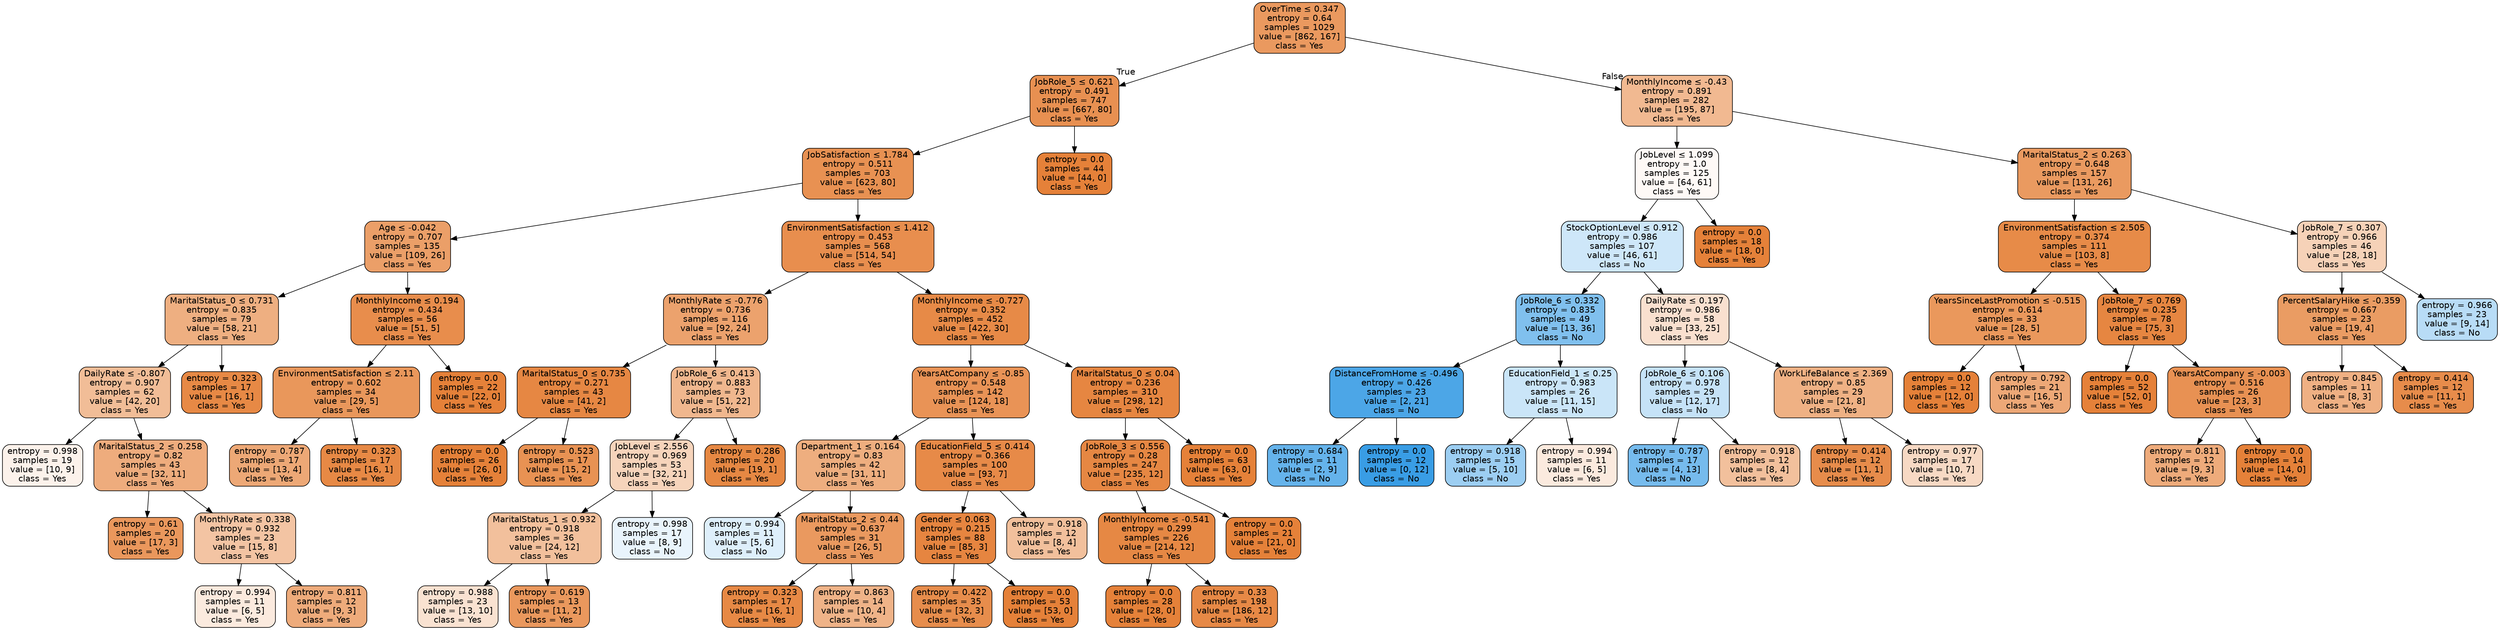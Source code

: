 digraph Tree {
node [shape=box, style="filled, rounded", color="black", fontname="helvetica"] ;
edge [fontname="helvetica"] ;
0 [label=<OverTime &le; 0.347<br/>entropy = 0.64<br/>samples = 1029<br/>value = [862, 167]<br/>class = Yes>, fillcolor="#ea995f"] ;
1 [label=<JobRole_5 &le; 0.621<br/>entropy = 0.491<br/>samples = 747<br/>value = [667, 80]<br/>class = Yes>, fillcolor="#e89051"] ;
0 -> 1 [labeldistance=2.5, labelangle=45, headlabel="True"] ;
2 [label=<JobSatisfaction &le; 1.784<br/>entropy = 0.511<br/>samples = 703<br/>value = [623, 80]<br/>class = Yes>, fillcolor="#e89152"] ;
1 -> 2 ;
3 [label=<Age &le; -0.042<br/>entropy = 0.707<br/>samples = 135<br/>value = [109, 26]<br/>class = Yes>, fillcolor="#eb9f68"] ;
2 -> 3 ;
4 [label=<MaritalStatus_0 &le; 0.731<br/>entropy = 0.835<br/>samples = 79<br/>value = [58, 21]<br/>class = Yes>, fillcolor="#eeaf81"] ;
3 -> 4 ;
5 [label=<DailyRate &le; -0.807<br/>entropy = 0.907<br/>samples = 62<br/>value = [42, 20]<br/>class = Yes>, fillcolor="#f1bd97"] ;
4 -> 5 ;
6 [label=<entropy = 0.998<br/>samples = 19<br/>value = [10, 9]<br/>class = Yes>, fillcolor="#fcf2eb"] ;
5 -> 6 ;
7 [label=<MaritalStatus_2 &le; 0.258<br/>entropy = 0.82<br/>samples = 43<br/>value = [32, 11]<br/>class = Yes>, fillcolor="#eeac7d"] ;
5 -> 7 ;
8 [label=<entropy = 0.61<br/>samples = 20<br/>value = [17, 3]<br/>class = Yes>, fillcolor="#ea975c"] ;
7 -> 8 ;
9 [label=<MonthlyRate &le; 0.338<br/>entropy = 0.932<br/>samples = 23<br/>value = [15, 8]<br/>class = Yes>, fillcolor="#f3c4a3"] ;
7 -> 9 ;
10 [label=<entropy = 0.994<br/>samples = 11<br/>value = [6, 5]<br/>class = Yes>, fillcolor="#fbeade"] ;
9 -> 10 ;
11 [label=<entropy = 0.811<br/>samples = 12<br/>value = [9, 3]<br/>class = Yes>, fillcolor="#eeab7b"] ;
9 -> 11 ;
12 [label=<entropy = 0.323<br/>samples = 17<br/>value = [16, 1]<br/>class = Yes>, fillcolor="#e78945"] ;
4 -> 12 ;
13 [label=<MonthlyIncome &le; 0.194<br/>entropy = 0.434<br/>samples = 56<br/>value = [51, 5]<br/>class = Yes>, fillcolor="#e88d4c"] ;
3 -> 13 ;
14 [label=<EnvironmentSatisfaction &le; 2.11<br/>entropy = 0.602<br/>samples = 34<br/>value = [29, 5]<br/>class = Yes>, fillcolor="#e9975b"] ;
13 -> 14 ;
15 [label=<entropy = 0.787<br/>samples = 17<br/>value = [13, 4]<br/>class = Yes>, fillcolor="#eda876"] ;
14 -> 15 ;
16 [label=<entropy = 0.323<br/>samples = 17<br/>value = [16, 1]<br/>class = Yes>, fillcolor="#e78945"] ;
14 -> 16 ;
17 [label=<entropy = 0.0<br/>samples = 22<br/>value = [22, 0]<br/>class = Yes>, fillcolor="#e58139"] ;
13 -> 17 ;
18 [label=<EnvironmentSatisfaction &le; 1.412<br/>entropy = 0.453<br/>samples = 568<br/>value = [514, 54]<br/>class = Yes>, fillcolor="#e88e4e"] ;
2 -> 18 ;
19 [label=<MonthlyRate &le; -0.776<br/>entropy = 0.736<br/>samples = 116<br/>value = [92, 24]<br/>class = Yes>, fillcolor="#eca26d"] ;
18 -> 19 ;
20 [label=<MaritalStatus_0 &le; 0.735<br/>entropy = 0.271<br/>samples = 43<br/>value = [41, 2]<br/>class = Yes>, fillcolor="#e68743"] ;
19 -> 20 ;
21 [label=<entropy = 0.0<br/>samples = 26<br/>value = [26, 0]<br/>class = Yes>, fillcolor="#e58139"] ;
20 -> 21 ;
22 [label=<entropy = 0.523<br/>samples = 17<br/>value = [15, 2]<br/>class = Yes>, fillcolor="#e89253"] ;
20 -> 22 ;
23 [label=<JobRole_6 &le; 0.413<br/>entropy = 0.883<br/>samples = 73<br/>value = [51, 22]<br/>class = Yes>, fillcolor="#f0b78e"] ;
19 -> 23 ;
24 [label=<JobLevel &le; 2.556<br/>entropy = 0.969<br/>samples = 53<br/>value = [32, 21]<br/>class = Yes>, fillcolor="#f6d4bb"] ;
23 -> 24 ;
25 [label=<MaritalStatus_1 &le; 0.932<br/>entropy = 0.918<br/>samples = 36<br/>value = [24, 12]<br/>class = Yes>, fillcolor="#f2c09c"] ;
24 -> 25 ;
26 [label=<entropy = 0.988<br/>samples = 23<br/>value = [13, 10]<br/>class = Yes>, fillcolor="#f9e2d1"] ;
25 -> 26 ;
27 [label=<entropy = 0.619<br/>samples = 13<br/>value = [11, 2]<br/>class = Yes>, fillcolor="#ea985d"] ;
25 -> 27 ;
28 [label=<entropy = 0.998<br/>samples = 17<br/>value = [8, 9]<br/>class = No>, fillcolor="#e9f4fc"] ;
24 -> 28 ;
29 [label=<entropy = 0.286<br/>samples = 20<br/>value = [19, 1]<br/>class = Yes>, fillcolor="#e68843"] ;
23 -> 29 ;
30 [label=<MonthlyIncome &le; -0.727<br/>entropy = 0.352<br/>samples = 452<br/>value = [422, 30]<br/>class = Yes>, fillcolor="#e78a47"] ;
18 -> 30 ;
31 [label=<YearsAtCompany &le; -0.85<br/>entropy = 0.548<br/>samples = 142<br/>value = [124, 18]<br/>class = Yes>, fillcolor="#e99356"] ;
30 -> 31 ;
32 [label=<Department_1 &le; 0.164<br/>entropy = 0.83<br/>samples = 42<br/>value = [31, 11]<br/>class = Yes>, fillcolor="#eeae7f"] ;
31 -> 32 ;
33 [label=<entropy = 0.994<br/>samples = 11<br/>value = [5, 6]<br/>class = No>, fillcolor="#deeffb"] ;
32 -> 33 ;
34 [label=<MaritalStatus_2 &le; 0.44<br/>entropy = 0.637<br/>samples = 31<br/>value = [26, 5]<br/>class = Yes>, fillcolor="#ea995f"] ;
32 -> 34 ;
35 [label=<entropy = 0.323<br/>samples = 17<br/>value = [16, 1]<br/>class = Yes>, fillcolor="#e78945"] ;
34 -> 35 ;
36 [label=<entropy = 0.863<br/>samples = 14<br/>value = [10, 4]<br/>class = Yes>, fillcolor="#efb388"] ;
34 -> 36 ;
37 [label=<EducationField_5 &le; 0.414<br/>entropy = 0.366<br/>samples = 100<br/>value = [93, 7]<br/>class = Yes>, fillcolor="#e78a48"] ;
31 -> 37 ;
38 [label=<Gender &le; 0.063<br/>entropy = 0.215<br/>samples = 88<br/>value = [85, 3]<br/>class = Yes>, fillcolor="#e68540"] ;
37 -> 38 ;
39 [label=<entropy = 0.422<br/>samples = 35<br/>value = [32, 3]<br/>class = Yes>, fillcolor="#e78d4c"] ;
38 -> 39 ;
40 [label=<entropy = 0.0<br/>samples = 53<br/>value = [53, 0]<br/>class = Yes>, fillcolor="#e58139"] ;
38 -> 40 ;
41 [label=<entropy = 0.918<br/>samples = 12<br/>value = [8, 4]<br/>class = Yes>, fillcolor="#f2c09c"] ;
37 -> 41 ;
42 [label=<MaritalStatus_0 &le; 0.04<br/>entropy = 0.236<br/>samples = 310<br/>value = [298, 12]<br/>class = Yes>, fillcolor="#e68641"] ;
30 -> 42 ;
43 [label=<JobRole_3 &le; 0.556<br/>entropy = 0.28<br/>samples = 247<br/>value = [235, 12]<br/>class = Yes>, fillcolor="#e68743"] ;
42 -> 43 ;
44 [label=<MonthlyIncome &le; -0.541<br/>entropy = 0.299<br/>samples = 226<br/>value = [214, 12]<br/>class = Yes>, fillcolor="#e68844"] ;
43 -> 44 ;
45 [label=<entropy = 0.0<br/>samples = 28<br/>value = [28, 0]<br/>class = Yes>, fillcolor="#e58139"] ;
44 -> 45 ;
46 [label=<entropy = 0.33<br/>samples = 198<br/>value = [186, 12]<br/>class = Yes>, fillcolor="#e78946"] ;
44 -> 46 ;
47 [label=<entropy = 0.0<br/>samples = 21<br/>value = [21, 0]<br/>class = Yes>, fillcolor="#e58139"] ;
43 -> 47 ;
48 [label=<entropy = 0.0<br/>samples = 63<br/>value = [63, 0]<br/>class = Yes>, fillcolor="#e58139"] ;
42 -> 48 ;
49 [label=<entropy = 0.0<br/>samples = 44<br/>value = [44, 0]<br/>class = Yes>, fillcolor="#e58139"] ;
1 -> 49 ;
50 [label=<MonthlyIncome &le; -0.43<br/>entropy = 0.891<br/>samples = 282<br/>value = [195, 87]<br/>class = Yes>, fillcolor="#f1b991"] ;
0 -> 50 [labeldistance=2.5, labelangle=-45, headlabel="False"] ;
51 [label=<JobLevel &le; 1.099<br/>entropy = 1.0<br/>samples = 125<br/>value = [64, 61]<br/>class = Yes>, fillcolor="#fef9f6"] ;
50 -> 51 ;
52 [label=<StockOptionLevel &le; 0.912<br/>entropy = 0.986<br/>samples = 107<br/>value = [46, 61]<br/>class = No>, fillcolor="#cee7f9"] ;
51 -> 52 ;
53 [label=<JobRole_6 &le; 0.332<br/>entropy = 0.835<br/>samples = 49<br/>value = [13, 36]<br/>class = No>, fillcolor="#80c0ee"] ;
52 -> 53 ;
54 [label=<DistanceFromHome &le; -0.496<br/>entropy = 0.426<br/>samples = 23<br/>value = [2, 21]<br/>class = No>, fillcolor="#4ca6e7"] ;
53 -> 54 ;
55 [label=<entropy = 0.684<br/>samples = 11<br/>value = [2, 9]<br/>class = No>, fillcolor="#65b3eb"] ;
54 -> 55 ;
56 [label=<entropy = 0.0<br/>samples = 12<br/>value = [0, 12]<br/>class = No>, fillcolor="#399de5"] ;
54 -> 56 ;
57 [label=<EducationField_1 &le; 0.25<br/>entropy = 0.983<br/>samples = 26<br/>value = [11, 15]<br/>class = No>, fillcolor="#cae5f8"] ;
53 -> 57 ;
58 [label=<entropy = 0.918<br/>samples = 15<br/>value = [5, 10]<br/>class = No>, fillcolor="#9ccef2"] ;
57 -> 58 ;
59 [label=<entropy = 0.994<br/>samples = 11<br/>value = [6, 5]<br/>class = Yes>, fillcolor="#fbeade"] ;
57 -> 59 ;
60 [label=<DailyRate &le; 0.197<br/>entropy = 0.986<br/>samples = 58<br/>value = [33, 25]<br/>class = Yes>, fillcolor="#f9e0cf"] ;
52 -> 60 ;
61 [label=<JobRole_6 &le; 0.106<br/>entropy = 0.978<br/>samples = 29<br/>value = [12, 17]<br/>class = No>, fillcolor="#c5e2f7"] ;
60 -> 61 ;
62 [label=<entropy = 0.787<br/>samples = 17<br/>value = [4, 13]<br/>class = No>, fillcolor="#76bbed"] ;
61 -> 62 ;
63 [label=<entropy = 0.918<br/>samples = 12<br/>value = [8, 4]<br/>class = Yes>, fillcolor="#f2c09c"] ;
61 -> 63 ;
64 [label=<WorkLifeBalance &le; 2.369<br/>entropy = 0.85<br/>samples = 29<br/>value = [21, 8]<br/>class = Yes>, fillcolor="#efb184"] ;
60 -> 64 ;
65 [label=<entropy = 0.414<br/>samples = 12<br/>value = [11, 1]<br/>class = Yes>, fillcolor="#e78c4b"] ;
64 -> 65 ;
66 [label=<entropy = 0.977<br/>samples = 17<br/>value = [10, 7]<br/>class = Yes>, fillcolor="#f7d9c4"] ;
64 -> 66 ;
67 [label=<entropy = 0.0<br/>samples = 18<br/>value = [18, 0]<br/>class = Yes>, fillcolor="#e58139"] ;
51 -> 67 ;
68 [label=<MaritalStatus_2 &le; 0.263<br/>entropy = 0.648<br/>samples = 157<br/>value = [131, 26]<br/>class = Yes>, fillcolor="#ea9a60"] ;
50 -> 68 ;
69 [label=<EnvironmentSatisfaction &le; 2.505<br/>entropy = 0.374<br/>samples = 111<br/>value = [103, 8]<br/>class = Yes>, fillcolor="#e78b48"] ;
68 -> 69 ;
70 [label=<YearsSinceLastPromotion &le; -0.515<br/>entropy = 0.614<br/>samples = 33<br/>value = [28, 5]<br/>class = Yes>, fillcolor="#ea985c"] ;
69 -> 70 ;
71 [label=<entropy = 0.0<br/>samples = 12<br/>value = [12, 0]<br/>class = Yes>, fillcolor="#e58139"] ;
70 -> 71 ;
72 [label=<entropy = 0.792<br/>samples = 21<br/>value = [16, 5]<br/>class = Yes>, fillcolor="#eda877"] ;
70 -> 72 ;
73 [label=<JobRole_7 &le; 0.769<br/>entropy = 0.235<br/>samples = 78<br/>value = [75, 3]<br/>class = Yes>, fillcolor="#e68641"] ;
69 -> 73 ;
74 [label=<entropy = 0.0<br/>samples = 52<br/>value = [52, 0]<br/>class = Yes>, fillcolor="#e58139"] ;
73 -> 74 ;
75 [label=<YearsAtCompany &le; -0.003<br/>entropy = 0.516<br/>samples = 26<br/>value = [23, 3]<br/>class = Yes>, fillcolor="#e89153"] ;
73 -> 75 ;
76 [label=<entropy = 0.811<br/>samples = 12<br/>value = [9, 3]<br/>class = Yes>, fillcolor="#eeab7b"] ;
75 -> 76 ;
77 [label=<entropy = 0.0<br/>samples = 14<br/>value = [14, 0]<br/>class = Yes>, fillcolor="#e58139"] ;
75 -> 77 ;
78 [label=<JobRole_7 &le; 0.307<br/>entropy = 0.966<br/>samples = 46<br/>value = [28, 18]<br/>class = Yes>, fillcolor="#f6d2b8"] ;
68 -> 78 ;
79 [label=<PercentSalaryHike &le; -0.359<br/>entropy = 0.667<br/>samples = 23<br/>value = [19, 4]<br/>class = Yes>, fillcolor="#ea9c63"] ;
78 -> 79 ;
80 [label=<entropy = 0.845<br/>samples = 11<br/>value = [8, 3]<br/>class = Yes>, fillcolor="#efb083"] ;
79 -> 80 ;
81 [label=<entropy = 0.414<br/>samples = 12<br/>value = [11, 1]<br/>class = Yes>, fillcolor="#e78c4b"] ;
79 -> 81 ;
82 [label=<entropy = 0.966<br/>samples = 23<br/>value = [9, 14]<br/>class = No>, fillcolor="#b8dcf6"] ;
78 -> 82 ;
}